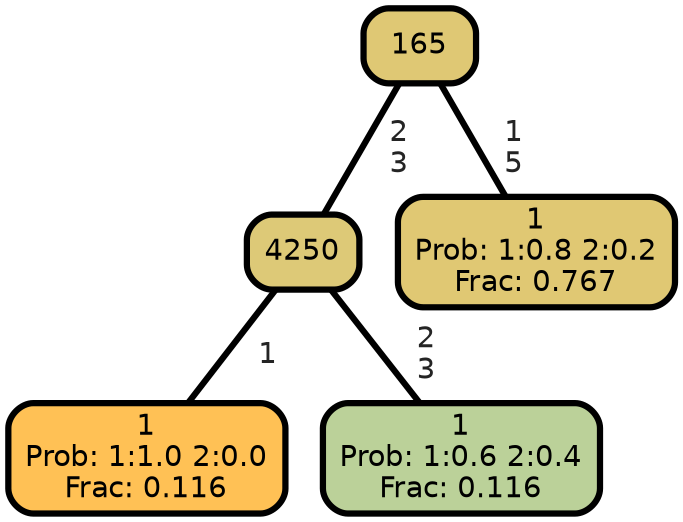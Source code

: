 graph Tree {
node [shape=box, style="filled, rounded",color="black",penwidth="3",fontcolor="black",                 fontname=helvetica] ;
graph [ranksep="0 equally", splines=straight,                 bgcolor=transparent, dpi=200] ;
edge [fontname=helvetica, fontweight=bold,fontcolor=grey14,color=black] ;
0 [label="1
Prob: 1:1.0 2:0.0
Frac: 0.116", fillcolor="#ffc155"] ;
1 [label="4250", fillcolor="#ddc977"] ;
2 [label="1
Prob: 1:0.6 2:0.4
Frac: 0.116", fillcolor="#bbd199"] ;
3 [label="165", fillcolor="#dfc874"] ;
4 [label="1
Prob: 1:0.8 2:0.2
Frac: 0.767", fillcolor="#e0c873"] ;
1 -- 0 [label=" 1",penwidth=3] ;
1 -- 2 [label=" 2\n 3",penwidth=3] ;
3 -- 1 [label=" 2\n 3",penwidth=3] ;
3 -- 4 [label=" 1\n 5",penwidth=3] ;
{rank = same;}}